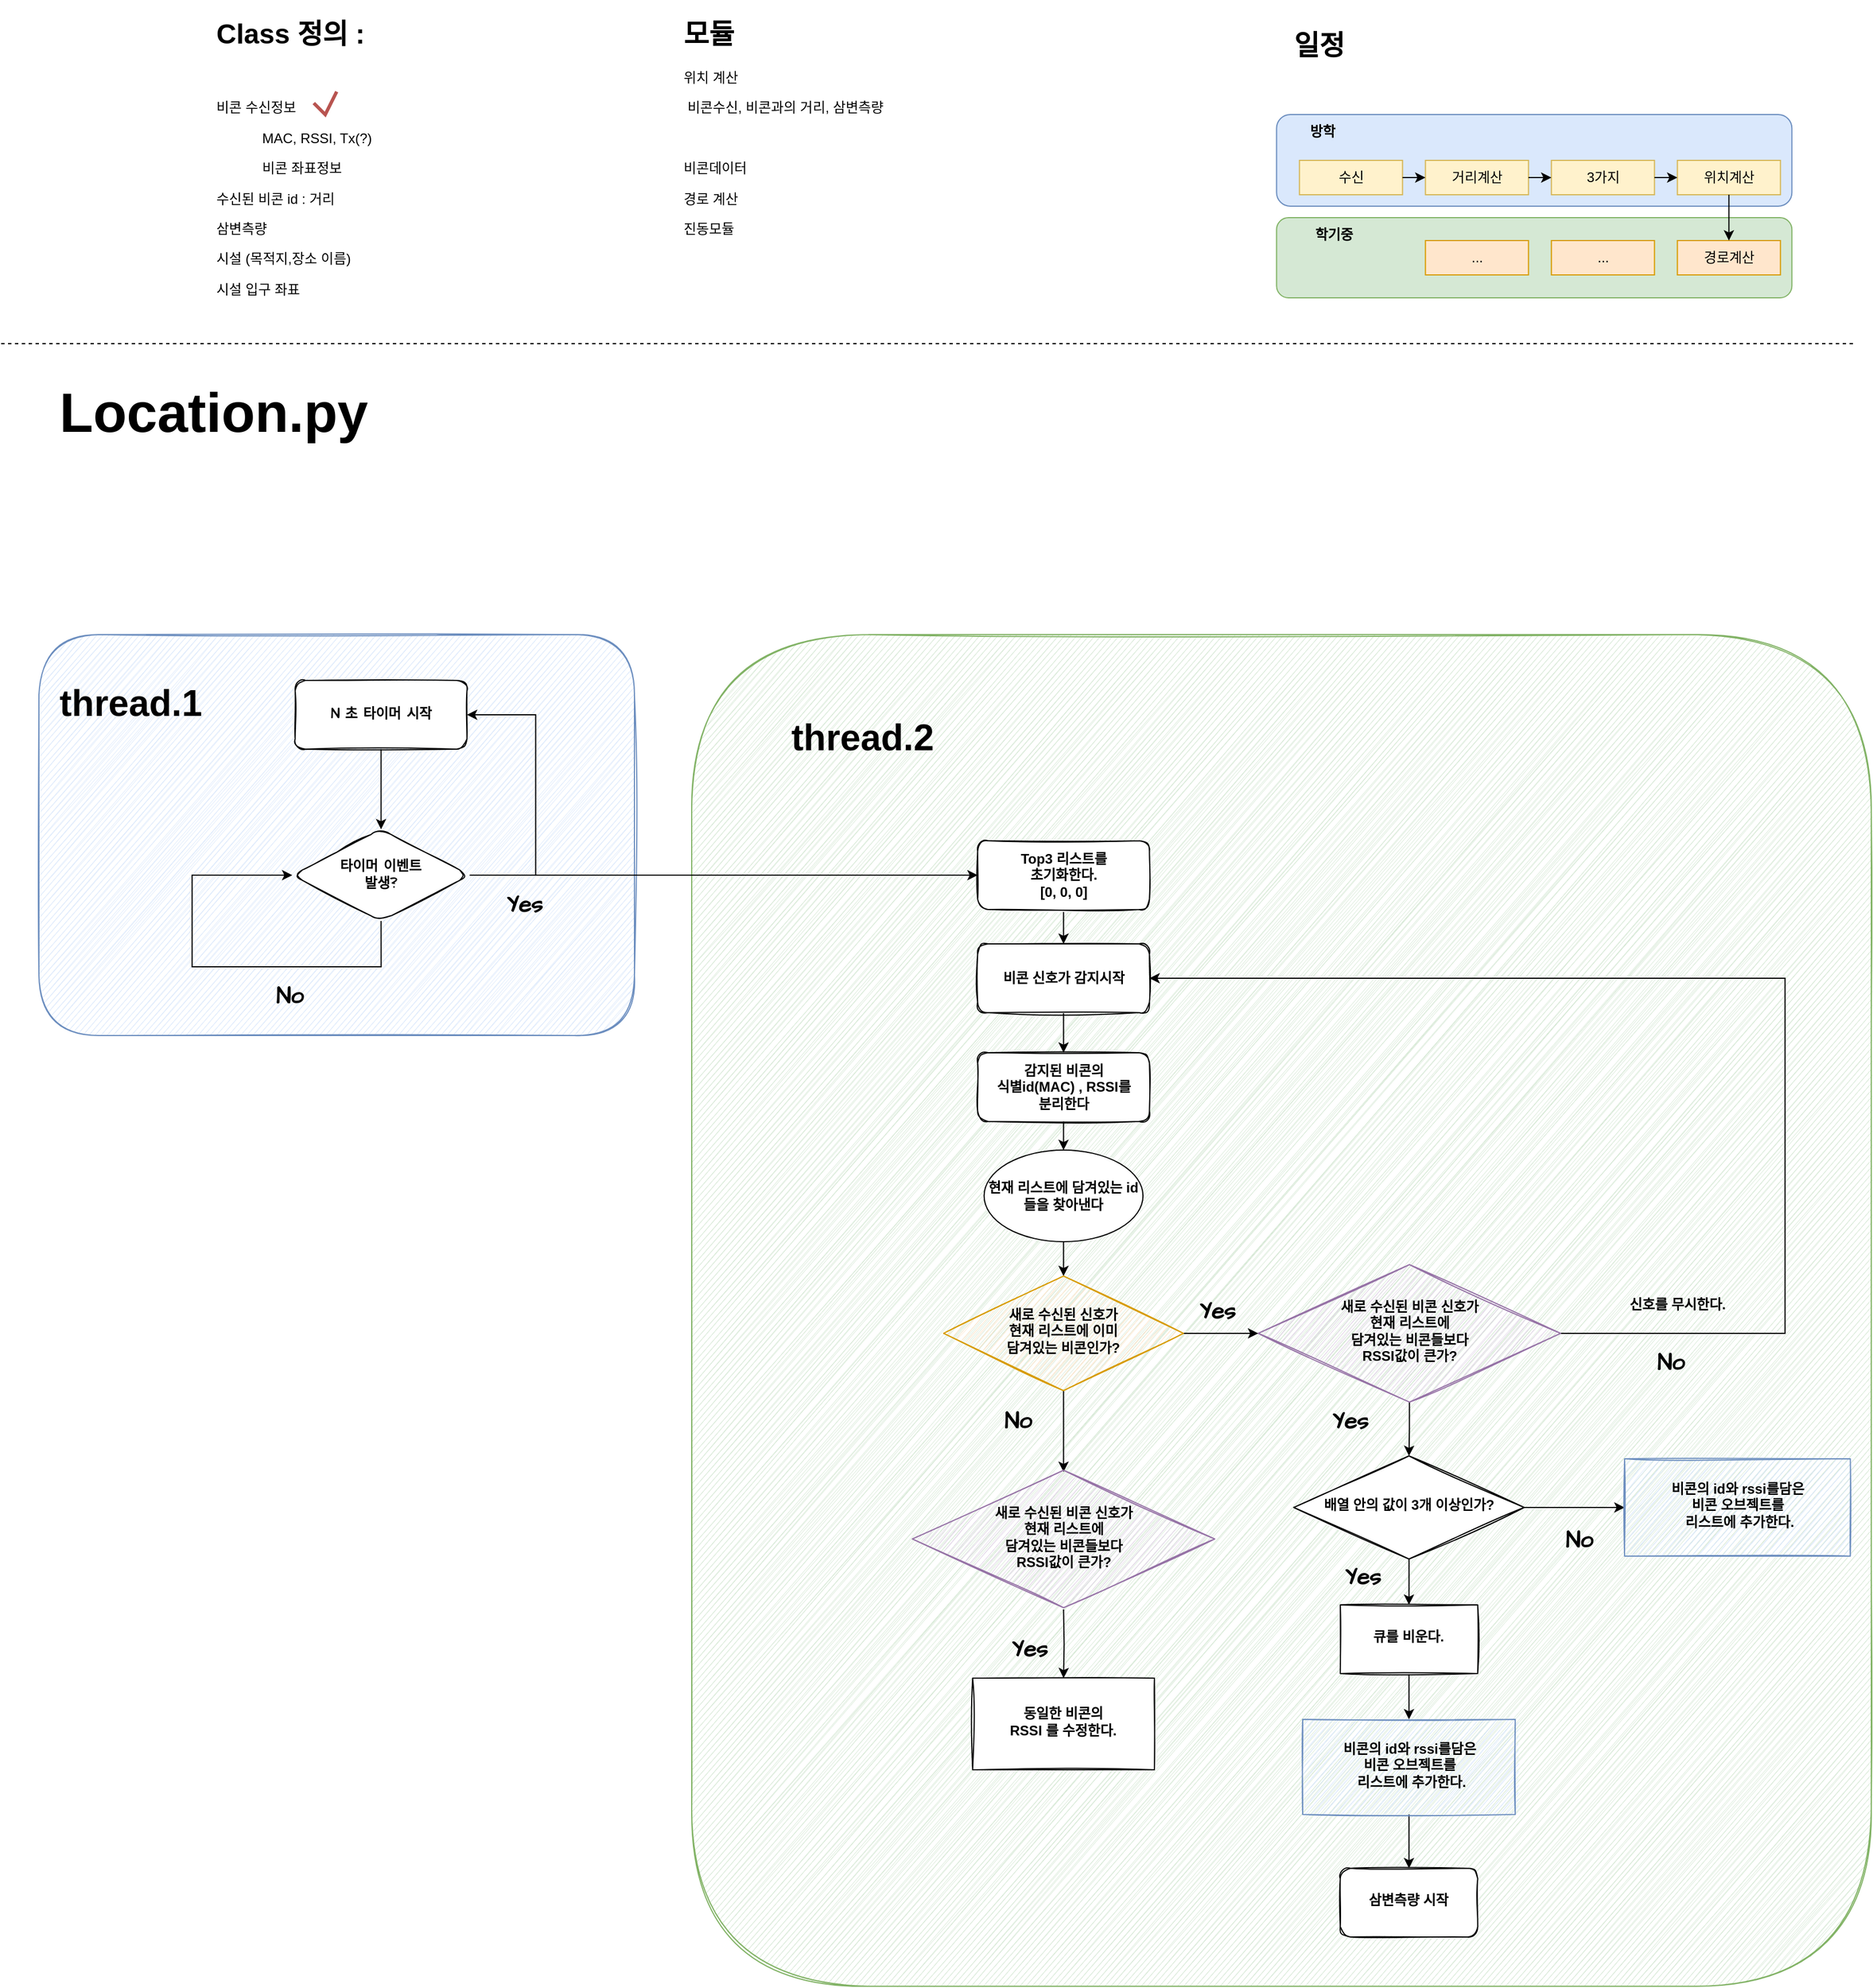 <mxfile version="16.4.2" type="github">
  <diagram id="C5RBs43oDa-KdzZeNtuy" name="Page-1">
    <mxGraphModel dx="-67" dy="2157" grid="1" gridSize="10" guides="1" tooltips="1" connect="1" arrows="1" fold="1" page="1" pageScale="1" pageWidth="827" pageHeight="1169" math="0" shadow="0">
      <root>
        <mxCell id="WIyWlLk6GJQsqaUBKTNV-0" />
        <mxCell id="WIyWlLk6GJQsqaUBKTNV-1" parent="WIyWlLk6GJQsqaUBKTNV-0" />
        <mxCell id="VRQnAfxVEdhuUYbV-LeW-32" value="" style="rounded=1;whiteSpace=wrap;html=1;shadow=0;strokeWidth=1;spacing=6;spacingTop=-4;sketch=1;fillColor=#d5e8d4;strokeColor=#82b366;fontStyle=1" parent="WIyWlLk6GJQsqaUBKTNV-1" vertex="1">
          <mxGeometry x="1430" y="-546" width="1030" height="1180" as="geometry" />
        </mxCell>
        <mxCell id="VRQnAfxVEdhuUYbV-LeW-31" value="" style="rounded=1;whiteSpace=wrap;html=1;shadow=0;strokeWidth=1;spacing=6;spacingTop=-4;sketch=1;fillColor=#dae8fc;strokeColor=#6c8ebf;" parent="WIyWlLk6GJQsqaUBKTNV-1" vertex="1">
          <mxGeometry x="860" y="-546" width="520" height="350" as="geometry" />
        </mxCell>
        <mxCell id="bMZB9Vd6qo7QIXPBjNJl-21" value="" style="rounded=1;whiteSpace=wrap;html=1;fillColor=#d5e8d4;strokeColor=#82b366;" parent="WIyWlLk6GJQsqaUBKTNV-1" vertex="1">
          <mxGeometry x="1940.69" y="-910" width="450" height="70" as="geometry" />
        </mxCell>
        <mxCell id="bMZB9Vd6qo7QIXPBjNJl-19" value="" style="rounded=1;whiteSpace=wrap;html=1;fillColor=#dae8fc;strokeColor=#6c8ebf;" parent="WIyWlLk6GJQsqaUBKTNV-1" vertex="1">
          <mxGeometry x="1940.69" y="-1000" width="450" height="80" as="geometry" />
        </mxCell>
        <mxCell id="bMZB9Vd6qo7QIXPBjNJl-1" value="&lt;h1&gt;Class 정의 :&lt;/h1&gt;&lt;p&gt;&lt;br&gt;&lt;/p&gt;&lt;p&gt;비콘 수신정보&lt;/p&gt;&lt;blockquote style=&quot;margin: 0 0 0 40px ; border: none ; padding: 0px&quot;&gt;&lt;p&gt;MAC, RSSI, Tx(?)&lt;/p&gt;비콘 좌표정보&lt;/blockquote&gt;&lt;p&gt;&lt;/p&gt;&lt;p&gt;수신된 비콘 id : 거리&lt;br&gt;&lt;/p&gt;&lt;p&gt;삼변측량&lt;/p&gt;&lt;p&gt;시설 (목적지,장소 이름)&lt;/p&gt;&lt;p&gt;시설 입구 좌표&lt;/p&gt;" style="text;html=1;strokeColor=none;fillColor=none;spacing=5;spacingTop=-20;whiteSpace=wrap;overflow=hidden;rounded=0;" parent="WIyWlLk6GJQsqaUBKTNV-1" vertex="1">
          <mxGeometry x="1010" y="-1090" width="190" height="260" as="geometry" />
        </mxCell>
        <mxCell id="bMZB9Vd6qo7QIXPBjNJl-2" value="&lt;h1&gt;모듈&lt;/h1&gt;&lt;p&gt;위치 계산&lt;/p&gt;&lt;p&gt;&lt;span style=&quot;white-space: pre&quot;&gt; &lt;/span&gt;비콘수신, 비콘과의 거리, 삼변측량&lt;br&gt;&lt;/p&gt;&lt;p&gt;&lt;br&gt;&lt;/p&gt;&lt;p&gt;비콘데이터&lt;/p&gt;&lt;p&gt;경로 계산&lt;/p&gt;&lt;p&gt;진동모듈&lt;/p&gt;" style="text;html=1;strokeColor=none;fillColor=none;spacing=5;spacingTop=-20;whiteSpace=wrap;overflow=hidden;rounded=0;" parent="WIyWlLk6GJQsqaUBKTNV-1" vertex="1">
          <mxGeometry x="1417.65" y="-1090" width="252.35" height="220" as="geometry" />
        </mxCell>
        <mxCell id="bMZB9Vd6qo7QIXPBjNJl-12" value="" style="group" parent="WIyWlLk6GJQsqaUBKTNV-1" vertex="1" connectable="0">
          <mxGeometry x="1960.69" y="-960" width="420" height="30" as="geometry" />
        </mxCell>
        <mxCell id="bMZB9Vd6qo7QIXPBjNJl-4" value="수신" style="rounded=0;whiteSpace=wrap;html=1;fillColor=#fff2cc;strokeColor=#d6b656;" parent="bMZB9Vd6qo7QIXPBjNJl-12" vertex="1">
          <mxGeometry width="90" height="30" as="geometry" />
        </mxCell>
        <mxCell id="bMZB9Vd6qo7QIXPBjNJl-6" value="거리계산" style="rounded=0;whiteSpace=wrap;html=1;fillColor=#fff2cc;strokeColor=#d6b656;" parent="bMZB9Vd6qo7QIXPBjNJl-12" vertex="1">
          <mxGeometry x="110" width="90" height="30" as="geometry" />
        </mxCell>
        <mxCell id="bMZB9Vd6qo7QIXPBjNJl-8" style="edgeStyle=orthogonalEdgeStyle;rounded=0;orthogonalLoop=1;jettySize=auto;html=1;exitX=1;exitY=0.5;exitDx=0;exitDy=0;entryX=0;entryY=0.5;entryDx=0;entryDy=0;" parent="bMZB9Vd6qo7QIXPBjNJl-12" source="bMZB9Vd6qo7QIXPBjNJl-4" target="bMZB9Vd6qo7QIXPBjNJl-6" edge="1">
          <mxGeometry relative="1" as="geometry" />
        </mxCell>
        <mxCell id="bMZB9Vd6qo7QIXPBjNJl-7" value="3가지" style="rounded=0;whiteSpace=wrap;html=1;fillColor=#fff2cc;strokeColor=#d6b656;" parent="bMZB9Vd6qo7QIXPBjNJl-12" vertex="1">
          <mxGeometry x="220" width="90" height="30" as="geometry" />
        </mxCell>
        <mxCell id="bMZB9Vd6qo7QIXPBjNJl-9" style="edgeStyle=orthogonalEdgeStyle;rounded=0;orthogonalLoop=1;jettySize=auto;html=1;exitX=1;exitY=0.5;exitDx=0;exitDy=0;entryX=0;entryY=0.5;entryDx=0;entryDy=0;" parent="bMZB9Vd6qo7QIXPBjNJl-12" source="bMZB9Vd6qo7QIXPBjNJl-6" target="bMZB9Vd6qo7QIXPBjNJl-7" edge="1">
          <mxGeometry relative="1" as="geometry" />
        </mxCell>
        <mxCell id="bMZB9Vd6qo7QIXPBjNJl-10" value="위치계산" style="rounded=0;whiteSpace=wrap;html=1;fillColor=#fff2cc;strokeColor=#d6b656;" parent="bMZB9Vd6qo7QIXPBjNJl-12" vertex="1">
          <mxGeometry x="330" width="90" height="30" as="geometry" />
        </mxCell>
        <mxCell id="bMZB9Vd6qo7QIXPBjNJl-11" style="edgeStyle=orthogonalEdgeStyle;rounded=0;orthogonalLoop=1;jettySize=auto;html=1;exitX=1;exitY=0.5;exitDx=0;exitDy=0;entryX=0;entryY=0.5;entryDx=0;entryDy=0;" parent="bMZB9Vd6qo7QIXPBjNJl-12" source="bMZB9Vd6qo7QIXPBjNJl-7" target="bMZB9Vd6qo7QIXPBjNJl-10" edge="1">
          <mxGeometry relative="1" as="geometry" />
        </mxCell>
        <mxCell id="bMZB9Vd6qo7QIXPBjNJl-15" value="경로계산" style="rounded=0;whiteSpace=wrap;html=1;fillColor=#ffe6cc;strokeColor=#d79b00;" parent="WIyWlLk6GJQsqaUBKTNV-1" vertex="1">
          <mxGeometry x="2290.69" y="-890" width="90" height="30" as="geometry" />
        </mxCell>
        <mxCell id="bMZB9Vd6qo7QIXPBjNJl-17" style="edgeStyle=orthogonalEdgeStyle;rounded=0;orthogonalLoop=1;jettySize=auto;html=1;exitX=0.5;exitY=1;exitDx=0;exitDy=0;entryX=0.5;entryY=0;entryDx=0;entryDy=0;" parent="WIyWlLk6GJQsqaUBKTNV-1" source="bMZB9Vd6qo7QIXPBjNJl-10" target="bMZB9Vd6qo7QIXPBjNJl-15" edge="1">
          <mxGeometry relative="1" as="geometry" />
        </mxCell>
        <mxCell id="bMZB9Vd6qo7QIXPBjNJl-20" value="&lt;b&gt;방학&lt;/b&gt;" style="text;html=1;strokeColor=none;fillColor=none;align=center;verticalAlign=middle;whiteSpace=wrap;rounded=0;" parent="WIyWlLk6GJQsqaUBKTNV-1" vertex="1">
          <mxGeometry x="1950.69" y="-1000" width="60" height="30" as="geometry" />
        </mxCell>
        <mxCell id="bMZB9Vd6qo7QIXPBjNJl-22" value="&lt;b&gt;학기중&lt;/b&gt;" style="text;html=1;strokeColor=none;fillColor=none;align=center;verticalAlign=middle;whiteSpace=wrap;rounded=0;" parent="WIyWlLk6GJQsqaUBKTNV-1" vertex="1">
          <mxGeometry x="1960.69" y="-910" width="60" height="30" as="geometry" />
        </mxCell>
        <mxCell id="bMZB9Vd6qo7QIXPBjNJl-23" value="..." style="rounded=0;whiteSpace=wrap;html=1;fillColor=#ffe6cc;strokeColor=#d79b00;" parent="WIyWlLk6GJQsqaUBKTNV-1" vertex="1">
          <mxGeometry x="2180.69" y="-890" width="90" height="30" as="geometry" />
        </mxCell>
        <mxCell id="bMZB9Vd6qo7QIXPBjNJl-24" value="..." style="rounded=0;whiteSpace=wrap;html=1;fillColor=#ffe6cc;strokeColor=#d79b00;" parent="WIyWlLk6GJQsqaUBKTNV-1" vertex="1">
          <mxGeometry x="2070.69" y="-890" width="90" height="30" as="geometry" />
        </mxCell>
        <mxCell id="D1PhwU7BzraxwxTcJcQY-12" style="edgeStyle=orthogonalEdgeStyle;rounded=0;orthogonalLoop=1;jettySize=auto;html=1;exitX=0.5;exitY=1;exitDx=0;exitDy=0;fontStyle=1" parent="WIyWlLk6GJQsqaUBKTNV-1" source="D1PhwU7BzraxwxTcJcQY-0" target="D1PhwU7BzraxwxTcJcQY-6" edge="1">
          <mxGeometry relative="1" as="geometry" />
        </mxCell>
        <mxCell id="D1PhwU7BzraxwxTcJcQY-0" value="비콘 신호가 감지시작" style="rounded=1;whiteSpace=wrap;html=1;fontSize=12;glass=0;strokeWidth=1;shadow=0;sketch=1;fontStyle=1" parent="WIyWlLk6GJQsqaUBKTNV-1" vertex="1">
          <mxGeometry x="1679.69" y="-276" width="150" height="60" as="geometry" />
        </mxCell>
        <mxCell id="D1PhwU7BzraxwxTcJcQY-25" value="" style="edgeStyle=orthogonalEdgeStyle;rounded=0;orthogonalLoop=1;jettySize=auto;html=1;fontStyle=1" parent="WIyWlLk6GJQsqaUBKTNV-1" source="D1PhwU7BzraxwxTcJcQY-4" target="D1PhwU7BzraxwxTcJcQY-24" edge="1">
          <mxGeometry relative="1" as="geometry" />
        </mxCell>
        <mxCell id="D1PhwU7BzraxwxTcJcQY-28" value="" style="edgeStyle=orthogonalEdgeStyle;rounded=0;orthogonalLoop=1;jettySize=auto;html=1;fontStyle=1" parent="WIyWlLk6GJQsqaUBKTNV-1" source="D1PhwU7BzraxwxTcJcQY-4" target="D1PhwU7BzraxwxTcJcQY-27" edge="1">
          <mxGeometry relative="1" as="geometry" />
        </mxCell>
        <mxCell id="D1PhwU7BzraxwxTcJcQY-4" value="배열 안의 값이 3개 이상인가?" style="rhombus;whiteSpace=wrap;html=1;shadow=0;fontFamily=Helvetica;fontSize=12;align=center;strokeWidth=1;spacing=6;spacingTop=-4;sketch=1;fontStyle=1" parent="WIyWlLk6GJQsqaUBKTNV-1" vertex="1">
          <mxGeometry x="1955.69" y="171" width="201.26" height="90" as="geometry" />
        </mxCell>
        <mxCell id="D1PhwU7BzraxwxTcJcQY-13" style="edgeStyle=orthogonalEdgeStyle;rounded=0;orthogonalLoop=1;jettySize=auto;html=1;exitX=0.5;exitY=1;exitDx=0;exitDy=0;entryX=0.5;entryY=0;entryDx=0;entryDy=0;fontStyle=1" parent="WIyWlLk6GJQsqaUBKTNV-1" source="D1PhwU7BzraxwxTcJcQY-6" target="D1PhwU7BzraxwxTcJcQY-10" edge="1">
          <mxGeometry relative="1" as="geometry" />
        </mxCell>
        <mxCell id="D1PhwU7BzraxwxTcJcQY-6" value="감지된 비콘의&lt;br&gt;식별id(MAC) , RSSI를&lt;br&gt;분리한다" style="rounded=1;whiteSpace=wrap;html=1;fontSize=12;glass=0;strokeWidth=1;shadow=0;sketch=1;fontStyle=1" parent="WIyWlLk6GJQsqaUBKTNV-1" vertex="1">
          <mxGeometry x="1679.69" y="-181" width="150" height="60" as="geometry" />
        </mxCell>
        <mxCell id="D1PhwU7BzraxwxTcJcQY-11" style="edgeStyle=orthogonalEdgeStyle;rounded=0;orthogonalLoop=1;jettySize=auto;html=1;exitX=0.5;exitY=1;exitDx=0;exitDy=0;entryX=0.5;entryY=0;entryDx=0;entryDy=0;fontStyle=1" parent="WIyWlLk6GJQsqaUBKTNV-1" source="D1PhwU7BzraxwxTcJcQY-9" target="D1PhwU7BzraxwxTcJcQY-0" edge="1">
          <mxGeometry relative="1" as="geometry" />
        </mxCell>
        <mxCell id="D1PhwU7BzraxwxTcJcQY-9" value="Top3 리스트를&lt;br&gt;초기화한다.&lt;br&gt;[0, 0, 0]" style="rounded=1;whiteSpace=wrap;html=1;fontSize=12;glass=0;strokeWidth=1;shadow=0;sketch=1;fontStyle=1" parent="WIyWlLk6GJQsqaUBKTNV-1" vertex="1">
          <mxGeometry x="1679.69" y="-366" width="150" height="60" as="geometry" />
        </mxCell>
        <mxCell id="VRQnAfxVEdhuUYbV-LeW-9" style="edgeStyle=orthogonalEdgeStyle;rounded=0;orthogonalLoop=1;jettySize=auto;html=1;exitX=0.5;exitY=1;exitDx=0;exitDy=0;entryX=0.5;entryY=0;entryDx=0;entryDy=0;fontStyle=1" parent="WIyWlLk6GJQsqaUBKTNV-1" source="D1PhwU7BzraxwxTcJcQY-10" target="VRQnAfxVEdhuUYbV-LeW-8" edge="1">
          <mxGeometry relative="1" as="geometry" />
        </mxCell>
        <mxCell id="D1PhwU7BzraxwxTcJcQY-10" value="현재 리스트에 담겨있는 id 들을 찾아낸다" style="ellipse;whiteSpace=wrap;html=1;fontStyle=1" parent="WIyWlLk6GJQsqaUBKTNV-1" vertex="1">
          <mxGeometry x="1685.31" y="-96" width="138.76" height="80" as="geometry" />
        </mxCell>
        <mxCell id="D1PhwU7BzraxwxTcJcQY-17" value="Yes" style="text;strokeColor=none;fillColor=none;html=1;align=center;verticalAlign=middle;whiteSpace=wrap;rounded=0;sketch=1;hachureGap=4;fontFamily=Architects Daughter;fontSource=https%3A%2F%2Ffonts.googleapis.com%2Fcss%3Ffamily%3DArchitects%2BDaughter;fontSize=20;fontStyle=1" parent="WIyWlLk6GJQsqaUBKTNV-1" vertex="1">
          <mxGeometry x="1974.51" y="125" width="60" height="30" as="geometry" />
        </mxCell>
        <mxCell id="D1PhwU7BzraxwxTcJcQY-18" value="No" style="text;strokeColor=none;fillColor=none;html=1;align=center;verticalAlign=middle;whiteSpace=wrap;rounded=0;sketch=1;hachureGap=4;fontFamily=Architects Daughter;fontSource=https%3A%2F%2Ffonts.googleapis.com%2Fcss%3Ffamily%3DArchitects%2BDaughter;fontSize=20;fontStyle=1" parent="WIyWlLk6GJQsqaUBKTNV-1" vertex="1">
          <mxGeometry x="1685.31" y="125" width="60" height="30" as="geometry" />
        </mxCell>
        <mxCell id="D1PhwU7BzraxwxTcJcQY-30" value="" style="edgeStyle=orthogonalEdgeStyle;rounded=0;orthogonalLoop=1;jettySize=auto;html=1;fontStyle=1" parent="WIyWlLk6GJQsqaUBKTNV-1" source="D1PhwU7BzraxwxTcJcQY-24" target="D1PhwU7BzraxwxTcJcQY-29" edge="1">
          <mxGeometry relative="1" as="geometry" />
        </mxCell>
        <mxCell id="D1PhwU7BzraxwxTcJcQY-24" value="큐를 비운다." style="whiteSpace=wrap;html=1;shadow=0;strokeWidth=1;spacing=6;spacingTop=-4;sketch=1;fontStyle=1" parent="WIyWlLk6GJQsqaUBKTNV-1" vertex="1">
          <mxGeometry x="1996.32" y="301" width="120" height="60" as="geometry" />
        </mxCell>
        <mxCell id="D1PhwU7BzraxwxTcJcQY-26" value="Yes" style="text;strokeColor=none;fillColor=none;html=1;align=center;verticalAlign=middle;whiteSpace=wrap;rounded=0;sketch=1;hachureGap=4;fontFamily=Architects Daughter;fontSource=https%3A%2F%2Ffonts.googleapis.com%2Fcss%3Ffamily%3DArchitects%2BDaughter;fontSize=20;fontStyle=1" parent="WIyWlLk6GJQsqaUBKTNV-1" vertex="1">
          <mxGeometry x="1985.94" y="261" width="60" height="30" as="geometry" />
        </mxCell>
        <mxCell id="D1PhwU7BzraxwxTcJcQY-27" value="&lt;span&gt;비콘의 id와 rssi를담은&lt;/span&gt;&lt;br&gt;&lt;span&gt;비콘 오브젝트를&lt;/span&gt;&lt;br&gt;&lt;span&gt;&amp;nbsp;리스트에 추가한다.&lt;/span&gt;" style="whiteSpace=wrap;html=1;shadow=0;strokeWidth=1;spacing=6;spacingTop=-4;sketch=1;fillColor=#dae8fc;strokeColor=#6c8ebf;fontStyle=1" parent="WIyWlLk6GJQsqaUBKTNV-1" vertex="1">
          <mxGeometry x="2244.58" y="173.5" width="197.11" height="85" as="geometry" />
        </mxCell>
        <mxCell id="D1PhwU7BzraxwxTcJcQY-34" value="" style="edgeStyle=orthogonalEdgeStyle;rounded=0;orthogonalLoop=1;jettySize=auto;html=1;fontStyle=1" parent="WIyWlLk6GJQsqaUBKTNV-1" source="D1PhwU7BzraxwxTcJcQY-29" target="D1PhwU7BzraxwxTcJcQY-33" edge="1">
          <mxGeometry relative="1" as="geometry" />
        </mxCell>
        <mxCell id="D1PhwU7BzraxwxTcJcQY-29" value="비콘의 id와 rssi를담은&lt;br&gt;비콘 오브젝트를&lt;br&gt;&amp;nbsp;리스트에 추가한다." style="whiteSpace=wrap;html=1;shadow=0;strokeWidth=1;spacing=6;spacingTop=-4;sketch=1;fillColor=#dae8fc;strokeColor=#6c8ebf;fontStyle=1" parent="WIyWlLk6GJQsqaUBKTNV-1" vertex="1">
          <mxGeometry x="1963.51" y="401" width="185.62" height="83" as="geometry" />
        </mxCell>
        <mxCell id="D1PhwU7BzraxwxTcJcQY-31" value="No" style="text;strokeColor=none;fillColor=none;html=1;align=center;verticalAlign=middle;whiteSpace=wrap;rounded=0;sketch=1;hachureGap=4;fontFamily=Architects Daughter;fontSource=https%3A%2F%2Ffonts.googleapis.com%2Fcss%3Ffamily%3DArchitects%2BDaughter;fontSize=20;fontStyle=1" parent="WIyWlLk6GJQsqaUBKTNV-1" vertex="1">
          <mxGeometry x="2174.69" y="228.5" width="60" height="30" as="geometry" />
        </mxCell>
        <mxCell id="D1PhwU7BzraxwxTcJcQY-33" value="삼변측량 시작" style="rounded=1;whiteSpace=wrap;html=1;shadow=0;strokeWidth=1;spacing=6;spacingTop=-4;sketch=1;fontStyle=1" parent="WIyWlLk6GJQsqaUBKTNV-1" vertex="1">
          <mxGeometry x="1996.32" y="531" width="120" height="60" as="geometry" />
        </mxCell>
        <mxCell id="VRQnAfxVEdhuUYbV-LeW-2" value="동일한 비콘의&lt;br&gt;RSSI 를 수정한다." style="whiteSpace=wrap;html=1;shadow=0;strokeWidth=1;spacing=6;spacingTop=-4;sketch=1;fontStyle=1" parent="WIyWlLk6GJQsqaUBKTNV-1" vertex="1">
          <mxGeometry x="1675.31" y="365" width="158.75" height="80" as="geometry" />
        </mxCell>
        <mxCell id="VRQnAfxVEdhuUYbV-LeW-11" style="edgeStyle=orthogonalEdgeStyle;rounded=0;orthogonalLoop=1;jettySize=auto;html=1;exitX=0.5;exitY=1;exitDx=0;exitDy=0;entryX=0.5;entryY=0;entryDx=0;entryDy=0;fontStyle=1" parent="WIyWlLk6GJQsqaUBKTNV-1" source="VRQnAfxVEdhuUYbV-LeW-7" target="D1PhwU7BzraxwxTcJcQY-4" edge="1">
          <mxGeometry relative="1" as="geometry">
            <mxPoint x="2056.404" y="184" as="targetPoint" />
          </mxGeometry>
        </mxCell>
        <mxCell id="VRQnAfxVEdhuUYbV-LeW-18" style="edgeStyle=orthogonalEdgeStyle;rounded=0;orthogonalLoop=1;jettySize=auto;html=1;exitX=1;exitY=0.5;exitDx=0;exitDy=0;entryX=1;entryY=0.5;entryDx=0;entryDy=0;fontStyle=1" parent="WIyWlLk6GJQsqaUBKTNV-1" source="VRQnAfxVEdhuUYbV-LeW-7" target="D1PhwU7BzraxwxTcJcQY-0" edge="1">
          <mxGeometry relative="1" as="geometry">
            <mxPoint x="2354.69" y="63.714" as="targetPoint" />
            <Array as="points">
              <mxPoint x="2384.69" y="64" />
              <mxPoint x="2384.69" y="-246" />
            </Array>
          </mxGeometry>
        </mxCell>
        <mxCell id="VRQnAfxVEdhuUYbV-LeW-7" value="새로 수신된 비콘 신호가&lt;br&gt;현재 리스트에&lt;br&gt;담겨있는 비콘들보다&lt;br&gt;RSSI값이 큰가?" style="rhombus;whiteSpace=wrap;html=1;shadow=0;fontFamily=Helvetica;fontSize=12;align=center;strokeWidth=1;spacing=6;spacingTop=-4;sketch=1;fillColor=#e1d5e7;strokeColor=#9673a6;fontStyle=1" parent="WIyWlLk6GJQsqaUBKTNV-1" vertex="1">
          <mxGeometry x="1924.69" y="4" width="264.07" height="120" as="geometry" />
        </mxCell>
        <mxCell id="VRQnAfxVEdhuUYbV-LeW-10" style="edgeStyle=orthogonalEdgeStyle;rounded=0;orthogonalLoop=1;jettySize=auto;html=1;exitX=1;exitY=0.5;exitDx=0;exitDy=0;entryX=0;entryY=0.5;entryDx=0;entryDy=0;fontStyle=1" parent="WIyWlLk6GJQsqaUBKTNV-1" source="VRQnAfxVEdhuUYbV-LeW-8" target="VRQnAfxVEdhuUYbV-LeW-7" edge="1">
          <mxGeometry relative="1" as="geometry">
            <mxPoint x="1934.69" y="63" as="targetPoint" />
          </mxGeometry>
        </mxCell>
        <mxCell id="VRQnAfxVEdhuUYbV-LeW-14" style="edgeStyle=orthogonalEdgeStyle;rounded=0;orthogonalLoop=1;jettySize=auto;html=1;exitX=0.5;exitY=1;exitDx=0;exitDy=0;entryX=0.5;entryY=0;entryDx=0;entryDy=0;fontStyle=1" parent="WIyWlLk6GJQsqaUBKTNV-1" source="VRQnAfxVEdhuUYbV-LeW-8" edge="1">
          <mxGeometry relative="1" as="geometry">
            <mxPoint x="1754.695" y="185" as="targetPoint" />
          </mxGeometry>
        </mxCell>
        <mxCell id="VRQnAfxVEdhuUYbV-LeW-8" value="새로 수신된 신호가&lt;br&gt;현재 리스트에 이미&lt;br&gt;담겨있는 비콘인가?" style="rhombus;whiteSpace=wrap;html=1;shadow=0;fontFamily=Helvetica;fontSize=12;align=center;strokeWidth=1;spacing=6;spacingTop=-4;sketch=1;fillColor=#ffe6cc;strokeColor=#d79b00;fontStyle=1" parent="WIyWlLk6GJQsqaUBKTNV-1" vertex="1">
          <mxGeometry x="1650.0" y="14" width="209.37" height="100" as="geometry" />
        </mxCell>
        <mxCell id="VRQnAfxVEdhuUYbV-LeW-15" style="edgeStyle=orthogonalEdgeStyle;rounded=0;orthogonalLoop=1;jettySize=auto;html=1;exitX=0.5;exitY=1;exitDx=0;exitDy=0;entryX=0.5;entryY=0;entryDx=0;entryDy=0;fontStyle=1" parent="WIyWlLk6GJQsqaUBKTNV-1" target="VRQnAfxVEdhuUYbV-LeW-2" edge="1">
          <mxGeometry relative="1" as="geometry">
            <mxPoint x="1754.695" y="305" as="sourcePoint" />
          </mxGeometry>
        </mxCell>
        <mxCell id="VRQnAfxVEdhuUYbV-LeW-13" value="새로 수신된 비콘 신호가&lt;br&gt;현재 리스트에&lt;br&gt;담겨있는 비콘들보다&lt;br&gt;RSSI값이 큰가?" style="rhombus;whiteSpace=wrap;html=1;shadow=0;fontFamily=Helvetica;fontSize=12;align=center;strokeWidth=1;spacing=6;spacingTop=-4;sketch=1;fillColor=#e1d5e7;strokeColor=#9673a6;fontStyle=1" parent="WIyWlLk6GJQsqaUBKTNV-1" vertex="1">
          <mxGeometry x="1622.65" y="183.5" width="264.07" height="120" as="geometry" />
        </mxCell>
        <mxCell id="VRQnAfxVEdhuUYbV-LeW-16" value="Yes" style="text;strokeColor=none;fillColor=none;html=1;align=center;verticalAlign=middle;whiteSpace=wrap;rounded=0;sketch=1;hachureGap=4;fontFamily=Architects Daughter;fontSource=https%3A%2F%2Ffonts.googleapis.com%2Fcss%3Ffamily%3DArchitects%2BDaughter;fontSize=20;fontStyle=1" parent="WIyWlLk6GJQsqaUBKTNV-1" vertex="1">
          <mxGeometry x="1694.69" y="324" width="60" height="30" as="geometry" />
        </mxCell>
        <mxCell id="VRQnAfxVEdhuUYbV-LeW-17" value="No" style="text;strokeColor=none;fillColor=none;html=1;align=center;verticalAlign=middle;whiteSpace=wrap;rounded=0;sketch=1;hachureGap=4;fontFamily=Architects Daughter;fontSource=https%3A%2F%2Ffonts.googleapis.com%2Fcss%3Ffamily%3DArchitects%2BDaughter;fontSize=20;fontStyle=1" parent="WIyWlLk6GJQsqaUBKTNV-1" vertex="1">
          <mxGeometry x="2254.69" y="74" width="60" height="30" as="geometry" />
        </mxCell>
        <mxCell id="VRQnAfxVEdhuUYbV-LeW-19" value="신호를 무시한다." style="text;html=1;strokeColor=none;fillColor=none;align=center;verticalAlign=middle;whiteSpace=wrap;rounded=0;fontStyle=1" parent="WIyWlLk6GJQsqaUBKTNV-1" vertex="1">
          <mxGeometry x="2240.94" y="24" width="100" height="30" as="geometry" />
        </mxCell>
        <mxCell id="VRQnAfxVEdhuUYbV-LeW-20" value="Yes" style="text;strokeColor=none;fillColor=none;html=1;align=center;verticalAlign=middle;whiteSpace=wrap;rounded=0;sketch=1;hachureGap=4;fontFamily=Architects Daughter;fontSource=https%3A%2F%2Ffonts.googleapis.com%2Fcss%3Ffamily%3DArchitects%2BDaughter;fontSize=20;fontStyle=1" parent="WIyWlLk6GJQsqaUBKTNV-1" vertex="1">
          <mxGeometry x="1859.37" y="29" width="60" height="30" as="geometry" />
        </mxCell>
        <mxCell id="VRQnAfxVEdhuUYbV-LeW-28" style="edgeStyle=orthogonalEdgeStyle;rounded=0;orthogonalLoop=1;jettySize=auto;html=1;exitX=1;exitY=0.5;exitDx=0;exitDy=0;entryX=0;entryY=0.5;entryDx=0;entryDy=0;fontStyle=1" parent="WIyWlLk6GJQsqaUBKTNV-1" source="VRQnAfxVEdhuUYbV-LeW-23" target="D1PhwU7BzraxwxTcJcQY-9" edge="1">
          <mxGeometry relative="1" as="geometry" />
        </mxCell>
        <mxCell id="VRQnAfxVEdhuUYbV-LeW-24" value="" style="edgeStyle=orthogonalEdgeStyle;rounded=0;orthogonalLoop=1;jettySize=auto;html=1;fontStyle=1" parent="WIyWlLk6GJQsqaUBKTNV-1" source="D1PhwU7BzraxwxTcJcQY-1" target="VRQnAfxVEdhuUYbV-LeW-23" edge="1">
          <mxGeometry relative="1" as="geometry" />
        </mxCell>
        <mxCell id="D1PhwU7BzraxwxTcJcQY-1" value="N 초 타이머 시작" style="rounded=1;whiteSpace=wrap;html=1;fontSize=12;glass=0;strokeWidth=1;shadow=0;sketch=1;hachureGap=4;fontFamily=Architects Daughter;fontSource=https%3A%2F%2Ffonts.googleapis.com%2Fcss%3Ffamily%3DArchitects%2BDaughter;fontStyle=1" parent="WIyWlLk6GJQsqaUBKTNV-1" vertex="1">
          <mxGeometry x="1083.75" y="-506" width="150" height="60" as="geometry" />
        </mxCell>
        <mxCell id="VRQnAfxVEdhuUYbV-LeW-26" style="edgeStyle=orthogonalEdgeStyle;rounded=0;orthogonalLoop=1;jettySize=auto;html=1;exitX=0.5;exitY=1;exitDx=0;exitDy=0;entryX=0;entryY=0.5;entryDx=0;entryDy=0;fontStyle=1" parent="WIyWlLk6GJQsqaUBKTNV-1" source="VRQnAfxVEdhuUYbV-LeW-23" target="VRQnAfxVEdhuUYbV-LeW-23" edge="1">
          <mxGeometry relative="1" as="geometry">
            <Array as="points">
              <mxPoint x="1158.75" y="-256" />
              <mxPoint x="993.75" y="-256" />
              <mxPoint x="993.75" y="-336" />
            </Array>
          </mxGeometry>
        </mxCell>
        <mxCell id="VRQnAfxVEdhuUYbV-LeW-27" style="edgeStyle=orthogonalEdgeStyle;rounded=0;orthogonalLoop=1;jettySize=auto;html=1;exitX=1;exitY=0.5;exitDx=0;exitDy=0;entryX=1;entryY=0.5;entryDx=0;entryDy=0;fontStyle=1" parent="WIyWlLk6GJQsqaUBKTNV-1" source="VRQnAfxVEdhuUYbV-LeW-23" target="D1PhwU7BzraxwxTcJcQY-1" edge="1">
          <mxGeometry relative="1" as="geometry">
            <Array as="points">
              <mxPoint x="1293.75" y="-336" />
              <mxPoint x="1293.75" y="-476" />
            </Array>
          </mxGeometry>
        </mxCell>
        <mxCell id="VRQnAfxVEdhuUYbV-LeW-23" value="타이머 이벤트&lt;br&gt;발생?" style="rhombus;whiteSpace=wrap;html=1;fontFamily=Architects Daughter;rounded=1;glass=0;strokeWidth=1;shadow=0;sketch=1;hachureGap=4;fontSource=https%3A%2F%2Ffonts.googleapis.com%2Fcss%3Ffamily%3DArchitects%2BDaughter;fontStyle=1" parent="WIyWlLk6GJQsqaUBKTNV-1" vertex="1">
          <mxGeometry x="1081.25" y="-376" width="155" height="80" as="geometry" />
        </mxCell>
        <mxCell id="VRQnAfxVEdhuUYbV-LeW-33" value="Yes" style="text;strokeColor=none;fillColor=none;html=1;align=center;verticalAlign=middle;whiteSpace=wrap;rounded=0;sketch=1;hachureGap=4;fontFamily=Architects Daughter;fontSource=https%3A%2F%2Ffonts.googleapis.com%2Fcss%3Ffamily%3DArchitects%2BDaughter;fontSize=20;fontStyle=1" parent="WIyWlLk6GJQsqaUBKTNV-1" vertex="1">
          <mxGeometry x="1253.75" y="-326" width="60" height="30" as="geometry" />
        </mxCell>
        <mxCell id="VRQnAfxVEdhuUYbV-LeW-34" value="No" style="text;strokeColor=none;fillColor=none;html=1;align=center;verticalAlign=middle;whiteSpace=wrap;rounded=0;sketch=1;hachureGap=4;fontFamily=Architects Daughter;fontSource=https%3A%2F%2Ffonts.googleapis.com%2Fcss%3Ffamily%3DArchitects%2BDaughter;fontSize=20;fontStyle=1" parent="WIyWlLk6GJQsqaUBKTNV-1" vertex="1">
          <mxGeometry x="1048.75" y="-246" width="60" height="30" as="geometry" />
        </mxCell>
        <mxCell id="VRQnAfxVEdhuUYbV-LeW-35" value="&lt;h1 style=&quot;font-size: 32px;&quot;&gt;thread.1&lt;/h1&gt;" style="text;html=1;strokeColor=none;fillColor=none;spacing=5;spacingTop=-20;whiteSpace=wrap;overflow=hidden;rounded=0;fontSize=32;" parent="WIyWlLk6GJQsqaUBKTNV-1" vertex="1">
          <mxGeometry x="873.12" y="-516" width="190" height="120" as="geometry" />
        </mxCell>
        <mxCell id="VRQnAfxVEdhuUYbV-LeW-37" value="&lt;h1 style=&quot;font-size: 32px;&quot;&gt;thread.2&lt;/h1&gt;" style="text;html=1;strokeColor=none;fillColor=none;spacing=5;spacingTop=-20;whiteSpace=wrap;overflow=hidden;rounded=0;fontSize=32;" parent="WIyWlLk6GJQsqaUBKTNV-1" vertex="1">
          <mxGeometry x="1511.56" y="-486" width="190" height="120" as="geometry" />
        </mxCell>
        <mxCell id="VRQnAfxVEdhuUYbV-LeW-38" value="" style="endArrow=none;dashed=1;html=1;rounded=0;fontSize=32;" parent="WIyWlLk6GJQsqaUBKTNV-1" edge="1">
          <mxGeometry width="50" height="50" relative="1" as="geometry">
            <mxPoint x="827" y="-800" as="sourcePoint" />
            <mxPoint x="2447" y="-800" as="targetPoint" />
          </mxGeometry>
        </mxCell>
        <mxCell id="VRQnAfxVEdhuUYbV-LeW-40" value="&lt;h1&gt;일정&lt;/h1&gt;" style="text;html=1;strokeColor=none;fillColor=none;spacing=5;spacingTop=-20;whiteSpace=wrap;overflow=hidden;rounded=0;" parent="WIyWlLk6GJQsqaUBKTNV-1" vertex="1">
          <mxGeometry x="1950.69" y="-1080" width="190" height="40" as="geometry" />
        </mxCell>
        <mxCell id="VRQnAfxVEdhuUYbV-LeW-41" value="" style="endArrow=none;html=1;rounded=0;fontSize=32;strokeWidth=3;fillColor=#f8cecc;strokeColor=#b85450;" parent="WIyWlLk6GJQsqaUBKTNV-1" edge="1">
          <mxGeometry width="50" height="50" relative="1" as="geometry">
            <mxPoint x="1100" y="-1010" as="sourcePoint" />
            <mxPoint x="1120" y="-1020" as="targetPoint" />
            <Array as="points">
              <mxPoint x="1110" y="-1000" />
            </Array>
          </mxGeometry>
        </mxCell>
        <mxCell id="VRQnAfxVEdhuUYbV-LeW-42" value="&lt;h1 style=&quot;font-size: 48px&quot;&gt;Location.py&lt;/h1&gt;" style="text;html=1;strokeColor=none;fillColor=none;spacing=5;spacingTop=-20;whiteSpace=wrap;overflow=hidden;rounded=0;fontSize=32;" parent="WIyWlLk6GJQsqaUBKTNV-1" vertex="1">
          <mxGeometry x="873.12" y="-790" width="296.88" height="120" as="geometry" />
        </mxCell>
      </root>
    </mxGraphModel>
  </diagram>
</mxfile>
